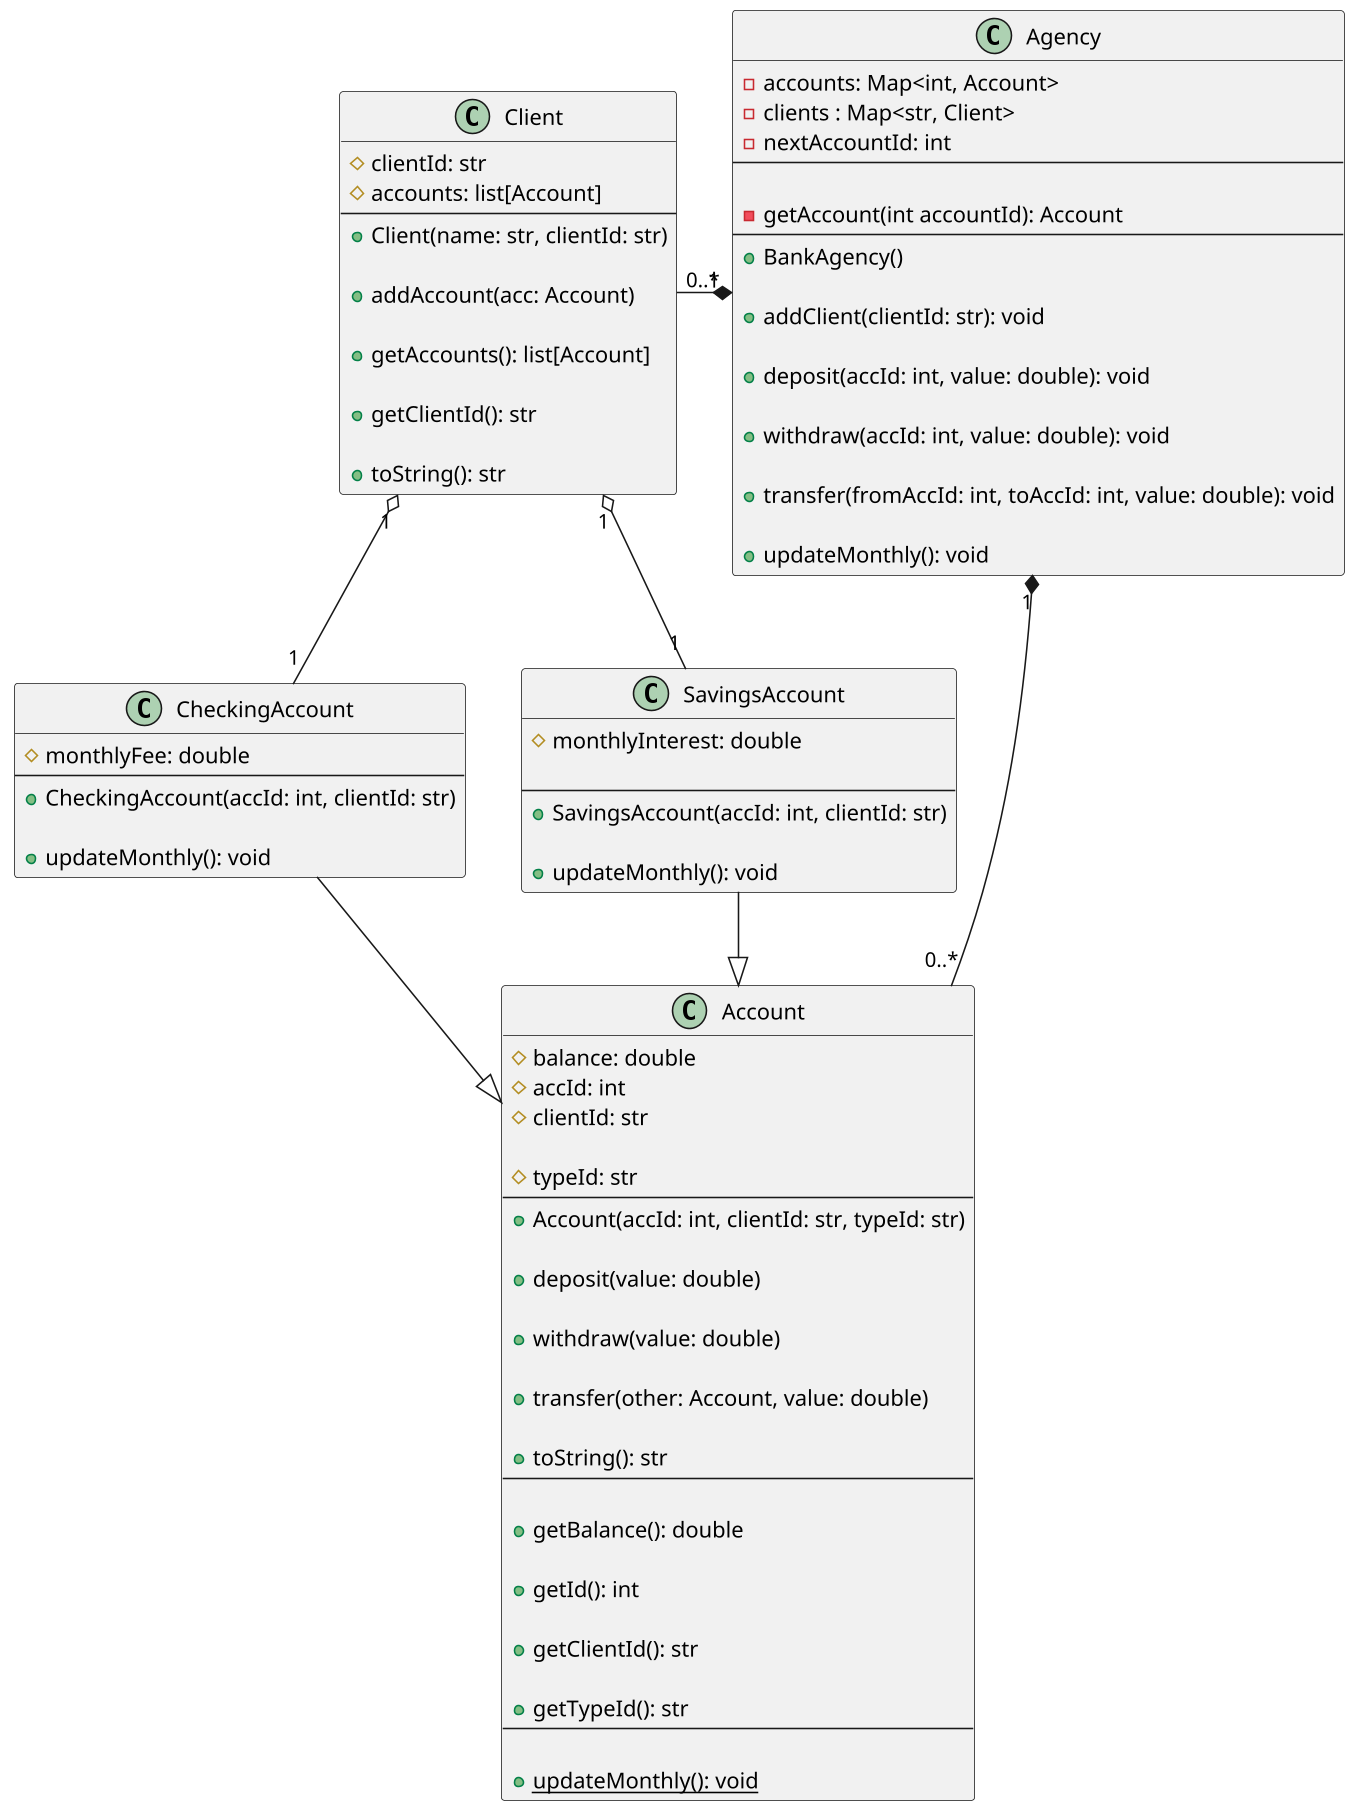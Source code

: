 '--
@startuml

skinparam defaultFontName Hasklig
skinparam dpi 150

'==

class Account {
    # balance: double
    # accId: int
    # clientId: str

    ' typeId {CC, CP}
    # typeId: str
    --
    ' inicializa os atributos
    ' saldo inicial é 0
    + Account(accId: int, clientId: str, typeId: str)

    ' realiza o depósito
    + deposit(value: double)

    ' realiza o saque
    ' verifique se há saldo suficiente
    + withdraw(value: double)

    ' realiza a transferência da conta this para conta other
    ' verifique se há saldo suficiente na conta this
    + transfer(other: Account, value: double)

    ' retorna as informações na conta no formato
    ' "accId:clientId:balance:typeId"
    + toString(): str
    --

    ' retorna o saldo
    + getBalance(): double

    ' retorna o id
    + getId(): int

    ' retorna o id do cliente
    + getClientId(): str

    ' retorna o tipo da conta
    + getTypeId(): str
    --
    
    ' método abstrato que realiza a atualização mensal da conta
    ' o método deve ser implementado nas subclasses
    + {static} updateMonthly(): void
}

class CheckingAccount {
    ' taxa de manutenção da conta
    # monthlyFee: double
    --
    ' chama o construtor da superclasse
    ' repassando os valores accId, clientId e typeId = CC
    + CheckingAccount(accId: int, clientId: str)

    ' decrementa o saldo da conta em monthlyFee
    + updateMonthly(): void
}

class SavingsAccount {
    ' taxa de rendimento mensal
    # monthlyInterest: double

    --
    ' chama o construtor da superclasse
    ' repassando os valores accId, clientId e typeId = CP
    + SavingsAccount(accId: int, clientId: str)

    ' incrementa o saldo da conta em monthlyInterest %
    + updateMonthly(): void  
}

class Client {
    # clientId: str
    # accounts: list[Account]
    --
    + Client(name: str, clientId: str)

    ' adiciona uma conta à lista de contas do cliente
    + addAccount(acc: Account)

    ' retorna a lista de contas do cliente
    + getAccounts(): list[Account]

    ' retorna o id do cliente
    + getClientId(): str

    ' retorna o nome do cliente e a lista com os ids das contas no formato
    ' nome [id1, id2, ...]
    + toString(): str
}

class Agency {
    - accounts: Map<int, Account>
    - clients : Map<str, Client>
    - nextAccountId: int
    --

    ' busca pela conta e dispara excessão se não encontrar
    - getAccount(int accountId): Account
    --
    ' inicializa os atributos
    + BankAgency()

    ' cria uma conta para o cliente
    ' cria um objeto cliente e insere no mapa de clientes
    ' cria uma conta corrente e uma conta polpança e insere no mapa de contas
    ' faz o vínculo cruzado colocando as contas dentro do objeto do cliente
    + addClient(clientId: str): void

    ' procura pela conta usando o getAccount e realiza a operação de depósito
    ' utiliza o método deposit da classe Account
    + deposit(accId: int, value: double): void

    ' procura pela conta e realiza a operação de saque
    ' utiliza o método withdraw da classe Account
    + withdraw(accId: int, value: double): void

    ' procura pela conta e realiza a operação de transferência
    ' utiliza o método transfer da classe Account
    + transfer(fromAccId: int, toAccId: int, value: double): void

    ' realiza a operação de atualização mensal em todas as contas
    + updateMonthly(): void
}

'--
CheckingAccount --|> Account
SavingsAccount --|> Account

Client "1" o-- "1" CheckingAccount
Client "1" o-- "1" SavingsAccount

Agency "1" *-- "0..*" Account

Agency "1" *--l- "0..*" Client


' Circle --|> Shape
' Rectangle --|> Shape
' V2D  --  Circle
' V2D  --  Rectangle
@enduml